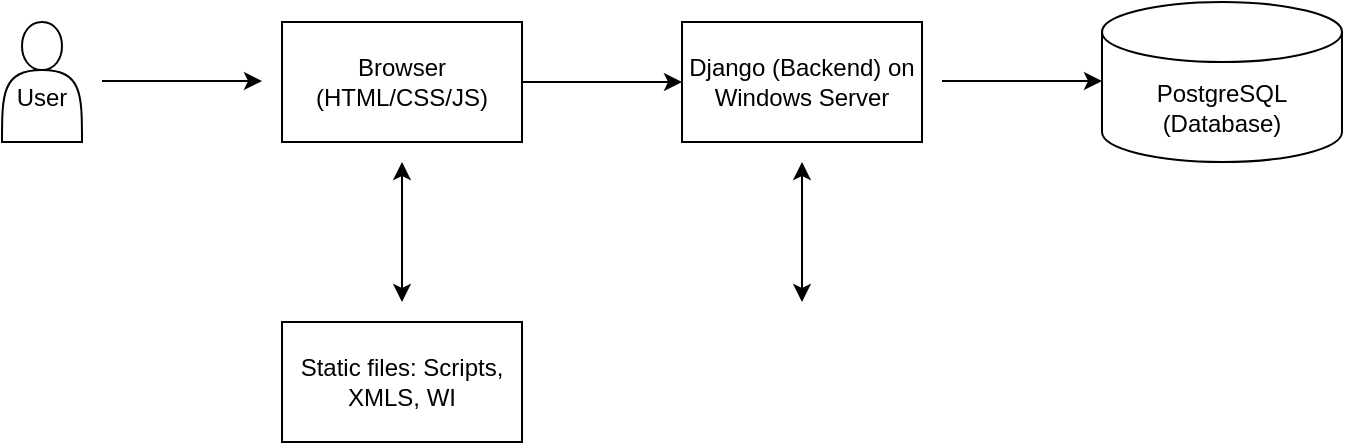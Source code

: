 <mxfile version="26.2.13">
  <diagram name="Page-1" id="DwPrvFNdgm7rfhZKOU_1">
    <mxGraphModel dx="884" dy="518" grid="1" gridSize="10" guides="1" tooltips="1" connect="1" arrows="1" fold="1" page="1" pageScale="1" pageWidth="850" pageHeight="1100" math="0" shadow="0">
      <root>
        <mxCell id="0" />
        <mxCell id="1" parent="0" />
        <mxCell id="V5rSSVviSV1b_xlAsAF--1" value="&lt;div&gt;&lt;br&gt;&lt;/div&gt;User" style="shape=actor;whiteSpace=wrap;html=1;" vertex="1" parent="1">
          <mxGeometry x="70" y="100" width="40" height="60" as="geometry" />
        </mxCell>
        <mxCell id="V5rSSVviSV1b_xlAsAF--6" value="" style="edgeStyle=orthogonalEdgeStyle;rounded=0;orthogonalLoop=1;jettySize=auto;html=1;" edge="1" parent="1" source="V5rSSVviSV1b_xlAsAF--2" target="V5rSSVviSV1b_xlAsAF--3">
          <mxGeometry relative="1" as="geometry" />
        </mxCell>
        <mxCell id="V5rSSVviSV1b_xlAsAF--2" value="&lt;div&gt;Browser (HTML/CSS/JS)&lt;/div&gt;" style="rounded=0;whiteSpace=wrap;html=1;" vertex="1" parent="1">
          <mxGeometry x="210" y="100" width="120" height="60" as="geometry" />
        </mxCell>
        <mxCell id="V5rSSVviSV1b_xlAsAF--3" value="&lt;br&gt;&lt;div&gt;Django (Backend) on Windows Server&lt;/div&gt;&lt;div&gt;&lt;br/&gt;&lt;/div&gt;" style="rounded=0;whiteSpace=wrap;html=1;" vertex="1" parent="1">
          <mxGeometry x="410" y="100" width="120" height="60" as="geometry" />
        </mxCell>
        <mxCell id="V5rSSVviSV1b_xlAsAF--5" value="" style="endArrow=classic;html=1;rounded=0;" edge="1" parent="1">
          <mxGeometry width="50" height="50" relative="1" as="geometry">
            <mxPoint x="120" y="129.5" as="sourcePoint" />
            <mxPoint x="200" y="129.5" as="targetPoint" />
            <Array as="points">
              <mxPoint x="160" y="129.5" />
            </Array>
          </mxGeometry>
        </mxCell>
        <mxCell id="V5rSSVviSV1b_xlAsAF--7" value="" style="endArrow=classic;html=1;rounded=0;" edge="1" parent="1">
          <mxGeometry width="50" height="50" relative="1" as="geometry">
            <mxPoint x="540" y="129.5" as="sourcePoint" />
            <mxPoint x="620" y="129.5" as="targetPoint" />
            <Array as="points" />
          </mxGeometry>
        </mxCell>
        <mxCell id="V5rSSVviSV1b_xlAsAF--8" value="" style="endArrow=classic;startArrow=classic;html=1;rounded=0;" edge="1" parent="1">
          <mxGeometry width="50" height="50" relative="1" as="geometry">
            <mxPoint x="270" y="240" as="sourcePoint" />
            <mxPoint x="270" y="170" as="targetPoint" />
          </mxGeometry>
        </mxCell>
        <mxCell id="V5rSSVviSV1b_xlAsAF--9" value="" style="endArrow=classic;startArrow=classic;html=1;rounded=0;" edge="1" parent="1">
          <mxGeometry width="50" height="50" relative="1" as="geometry">
            <mxPoint x="470" y="240" as="sourcePoint" />
            <mxPoint x="470" y="170" as="targetPoint" />
          </mxGeometry>
        </mxCell>
        <mxCell id="V5rSSVviSV1b_xlAsAF--12" value="PostgreSQL (Database)" style="shape=cylinder3;whiteSpace=wrap;html=1;boundedLbl=1;backgroundOutline=1;size=15;" vertex="1" parent="1">
          <mxGeometry x="620" y="90" width="120" height="80" as="geometry" />
        </mxCell>
        <mxCell id="V5rSSVviSV1b_xlAsAF--13" value="Static files: Scripts, XMLS, WI" style="rounded=0;whiteSpace=wrap;html=1;" vertex="1" parent="1">
          <mxGeometry x="210" y="250" width="120" height="60" as="geometry" />
        </mxCell>
      </root>
    </mxGraphModel>
  </diagram>
</mxfile>
